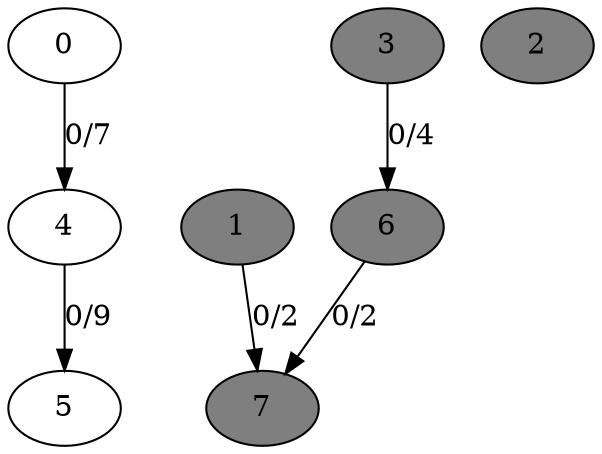 digraph G {
	0[style=filled fillcolor=grey100];
	0->4[label ="0/7"] ;
	1[style=filled fillcolor=grey50];
	1->7[label ="0/2"] ;
	2[style=filled fillcolor=grey50];
	3[style=filled fillcolor=grey50];
	3->6[label ="0/4"] ;
	4[style=filled fillcolor=grey100];
	4->5[label ="0/9"] ;
	5[style=filled fillcolor=grey100];
	6[style=filled fillcolor=grey50];
	6->7[label ="0/2"] ;
	7[style=filled fillcolor=grey50];
}

